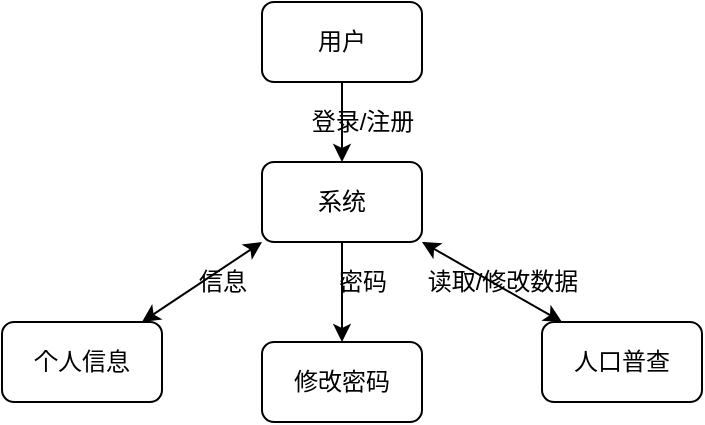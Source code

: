 <mxfile version="16.5.1" type="device"><diagram id="J4Uxzpx3xY5Pn8MeaXfO" name="第 1 页"><mxGraphModel dx="1038" dy="660" grid="1" gridSize="10" guides="1" tooltips="1" connect="1" arrows="1" fold="1" page="1" pageScale="1" pageWidth="827" pageHeight="1169" math="0" shadow="0"><root><mxCell id="0"/><mxCell id="1" parent="0"/><mxCell id="ewB2iepsD6hy2GrD93PO-20" value="" style="edgeStyle=orthogonalEdgeStyle;rounded=0;orthogonalLoop=1;jettySize=auto;html=1;" edge="1" parent="1" source="ewB2iepsD6hy2GrD93PO-18" target="ewB2iepsD6hy2GrD93PO-19"><mxGeometry relative="1" as="geometry"/></mxCell><mxCell id="ewB2iepsD6hy2GrD93PO-18" value="用户" style="rounded=1;whiteSpace=wrap;html=1;" vertex="1" parent="1"><mxGeometry x="320" y="80" width="80" height="40" as="geometry"/></mxCell><mxCell id="ewB2iepsD6hy2GrD93PO-25" style="edgeStyle=orthogonalEdgeStyle;rounded=0;orthogonalLoop=1;jettySize=auto;html=1;exitX=0.5;exitY=1;exitDx=0;exitDy=0;" edge="1" parent="1" source="ewB2iepsD6hy2GrD93PO-19" target="ewB2iepsD6hy2GrD93PO-23"><mxGeometry relative="1" as="geometry"/></mxCell><mxCell id="ewB2iepsD6hy2GrD93PO-19" value="系统" style="rounded=1;whiteSpace=wrap;html=1;" vertex="1" parent="1"><mxGeometry x="320" y="160" width="80" height="40" as="geometry"/></mxCell><mxCell id="ewB2iepsD6hy2GrD93PO-21" value="登录/注册" style="text;html=1;align=center;verticalAlign=middle;resizable=0;points=[];autosize=1;strokeColor=none;fillColor=none;" vertex="1" parent="1"><mxGeometry x="335" y="130" width="70" height="20" as="geometry"/></mxCell><mxCell id="ewB2iepsD6hy2GrD93PO-22" value="个人信息" style="rounded=1;whiteSpace=wrap;html=1;" vertex="1" parent="1"><mxGeometry x="190" y="240" width="80" height="40" as="geometry"/></mxCell><mxCell id="ewB2iepsD6hy2GrD93PO-23" value="修改密码" style="rounded=1;whiteSpace=wrap;html=1;" vertex="1" parent="1"><mxGeometry x="320" y="250" width="80" height="40" as="geometry"/></mxCell><mxCell id="ewB2iepsD6hy2GrD93PO-24" value="人口普查" style="rounded=1;whiteSpace=wrap;html=1;" vertex="1" parent="1"><mxGeometry x="460" y="240" width="80" height="40" as="geometry"/></mxCell><mxCell id="ewB2iepsD6hy2GrD93PO-26" value="密码" style="text;html=1;align=center;verticalAlign=middle;resizable=0;points=[];autosize=1;strokeColor=none;fillColor=none;" vertex="1" parent="1"><mxGeometry x="350" y="210" width="40" height="20" as="geometry"/></mxCell><mxCell id="ewB2iepsD6hy2GrD93PO-27" value="" style="endArrow=classic;startArrow=classic;html=1;rounded=0;entryX=0;entryY=1;entryDx=0;entryDy=0;" edge="1" parent="1" target="ewB2iepsD6hy2GrD93PO-19"><mxGeometry width="50" height="50" relative="1" as="geometry"><mxPoint x="260" y="240" as="sourcePoint"/><mxPoint x="310" y="190" as="targetPoint"/></mxGeometry></mxCell><mxCell id="ewB2iepsD6hy2GrD93PO-28" value="信息" style="text;html=1;align=center;verticalAlign=middle;resizable=0;points=[];autosize=1;strokeColor=none;fillColor=none;" vertex="1" parent="1"><mxGeometry x="280" y="210" width="40" height="20" as="geometry"/></mxCell><mxCell id="ewB2iepsD6hy2GrD93PO-29" value="" style="endArrow=classic;startArrow=classic;html=1;rounded=0;entryX=1;entryY=1;entryDx=0;entryDy=0;" edge="1" parent="1" target="ewB2iepsD6hy2GrD93PO-19"><mxGeometry width="50" height="50" relative="1" as="geometry"><mxPoint x="470" y="240" as="sourcePoint"/><mxPoint x="520" y="190" as="targetPoint"/></mxGeometry></mxCell><mxCell id="ewB2iepsD6hy2GrD93PO-30" value="读取/修改数据" style="text;html=1;align=center;verticalAlign=middle;resizable=0;points=[];autosize=1;strokeColor=none;fillColor=none;" vertex="1" parent="1"><mxGeometry x="395" y="210" width="90" height="20" as="geometry"/></mxCell></root></mxGraphModel></diagram></mxfile>